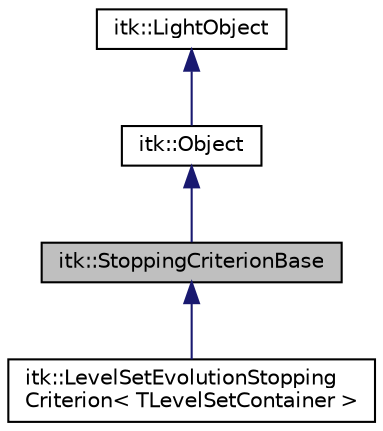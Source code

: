 digraph "itk::StoppingCriterionBase"
{
 // LATEX_PDF_SIZE
  edge [fontname="Helvetica",fontsize="10",labelfontname="Helvetica",labelfontsize="10"];
  node [fontname="Helvetica",fontsize="10",shape=record];
  Node1 [label="itk::StoppingCriterionBase",height=0.2,width=0.4,color="black", fillcolor="grey75", style="filled", fontcolor="black",tooltip="An abstract base class to represent a stopping criterion for an iterative algorithm."];
  Node2 -> Node1 [dir="back",color="midnightblue",fontsize="10",style="solid",fontname="Helvetica"];
  Node2 [label="itk::Object",height=0.2,width=0.4,color="black", fillcolor="white", style="filled",URL="$classitk_1_1Object.html",tooltip="Base class for most ITK classes."];
  Node3 -> Node2 [dir="back",color="midnightblue",fontsize="10",style="solid",fontname="Helvetica"];
  Node3 [label="itk::LightObject",height=0.2,width=0.4,color="black", fillcolor="white", style="filled",URL="$classitk_1_1LightObject.html",tooltip="Light weight base class for most itk classes."];
  Node1 -> Node4 [dir="back",color="midnightblue",fontsize="10",style="solid",fontname="Helvetica"];
  Node4 [label="itk::LevelSetEvolutionStopping\lCriterion\< TLevelSetContainer \>",height=0.2,width=0.4,color="black", fillcolor="white", style="filled",URL="$classitk_1_1LevelSetEvolutionStoppingCriterion.html",tooltip=" "];
}

